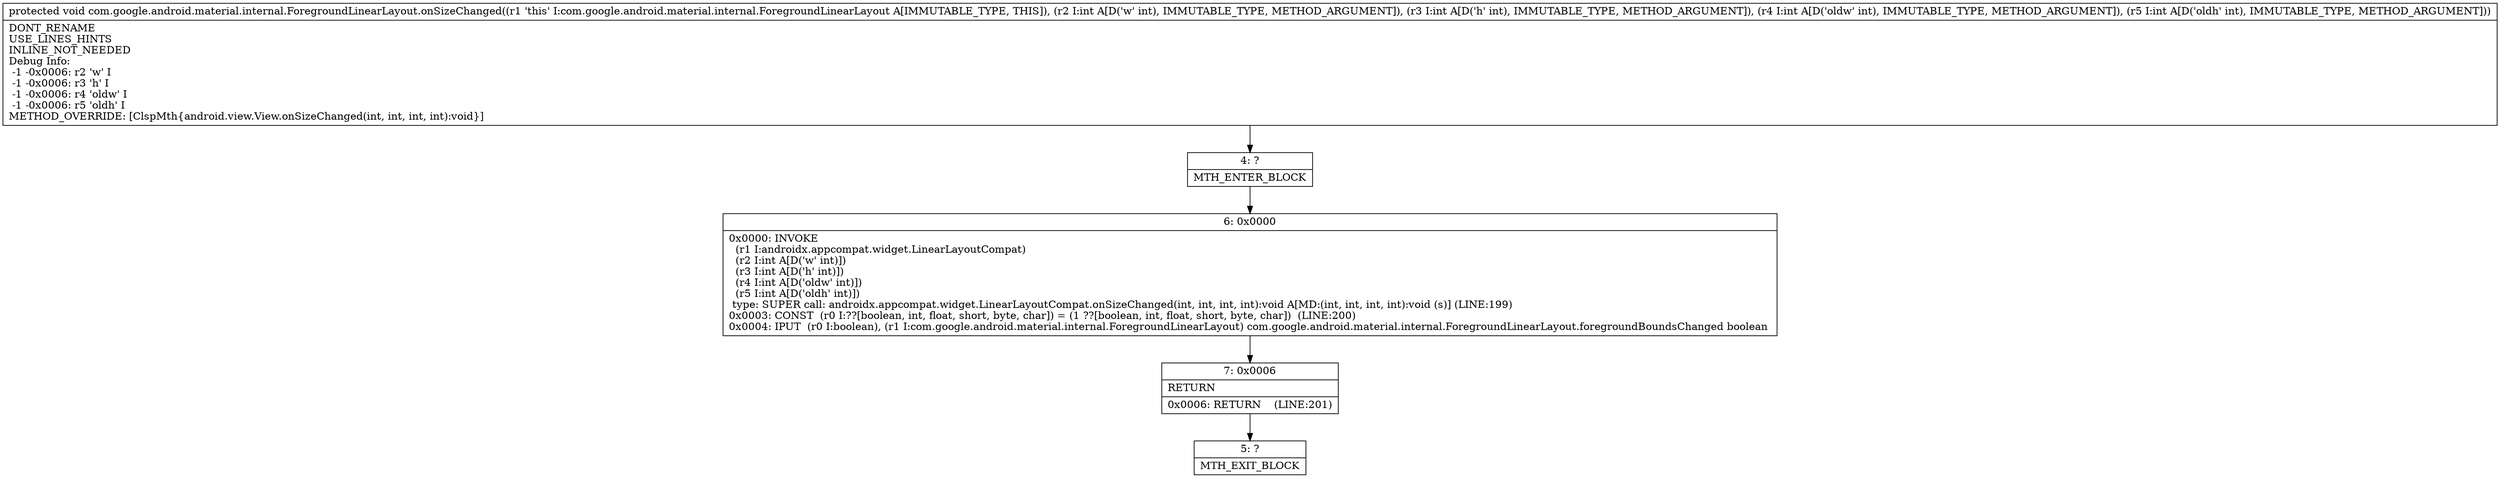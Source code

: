 digraph "CFG forcom.google.android.material.internal.ForegroundLinearLayout.onSizeChanged(IIII)V" {
Node_4 [shape=record,label="{4\:\ ?|MTH_ENTER_BLOCK\l}"];
Node_6 [shape=record,label="{6\:\ 0x0000|0x0000: INVOKE  \l  (r1 I:androidx.appcompat.widget.LinearLayoutCompat)\l  (r2 I:int A[D('w' int)])\l  (r3 I:int A[D('h' int)])\l  (r4 I:int A[D('oldw' int)])\l  (r5 I:int A[D('oldh' int)])\l type: SUPER call: androidx.appcompat.widget.LinearLayoutCompat.onSizeChanged(int, int, int, int):void A[MD:(int, int, int, int):void (s)] (LINE:199)\l0x0003: CONST  (r0 I:??[boolean, int, float, short, byte, char]) = (1 ??[boolean, int, float, short, byte, char])  (LINE:200)\l0x0004: IPUT  (r0 I:boolean), (r1 I:com.google.android.material.internal.ForegroundLinearLayout) com.google.android.material.internal.ForegroundLinearLayout.foregroundBoundsChanged boolean \l}"];
Node_7 [shape=record,label="{7\:\ 0x0006|RETURN\l|0x0006: RETURN    (LINE:201)\l}"];
Node_5 [shape=record,label="{5\:\ ?|MTH_EXIT_BLOCK\l}"];
MethodNode[shape=record,label="{protected void com.google.android.material.internal.ForegroundLinearLayout.onSizeChanged((r1 'this' I:com.google.android.material.internal.ForegroundLinearLayout A[IMMUTABLE_TYPE, THIS]), (r2 I:int A[D('w' int), IMMUTABLE_TYPE, METHOD_ARGUMENT]), (r3 I:int A[D('h' int), IMMUTABLE_TYPE, METHOD_ARGUMENT]), (r4 I:int A[D('oldw' int), IMMUTABLE_TYPE, METHOD_ARGUMENT]), (r5 I:int A[D('oldh' int), IMMUTABLE_TYPE, METHOD_ARGUMENT]))  | DONT_RENAME\lUSE_LINES_HINTS\lINLINE_NOT_NEEDED\lDebug Info:\l  \-1 \-0x0006: r2 'w' I\l  \-1 \-0x0006: r3 'h' I\l  \-1 \-0x0006: r4 'oldw' I\l  \-1 \-0x0006: r5 'oldh' I\lMETHOD_OVERRIDE: [ClspMth\{android.view.View.onSizeChanged(int, int, int, int):void\}]\l}"];
MethodNode -> Node_4;Node_4 -> Node_6;
Node_6 -> Node_7;
Node_7 -> Node_5;
}

